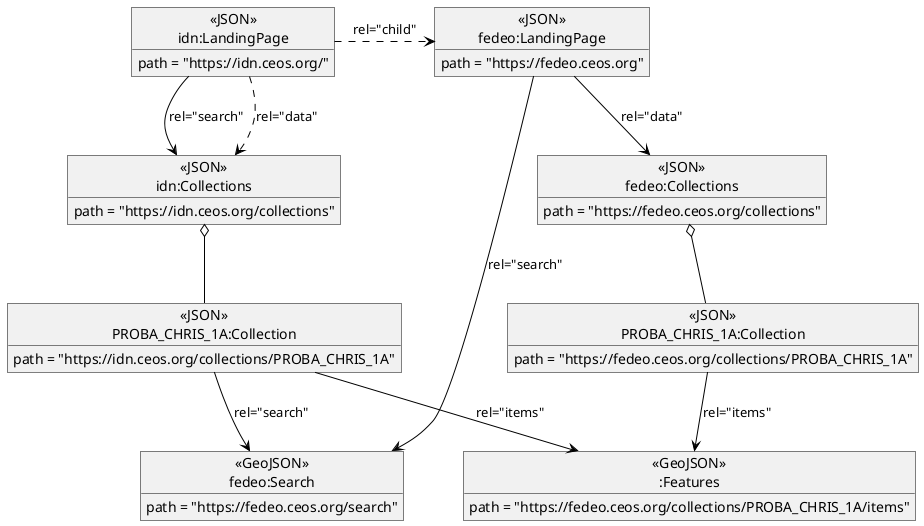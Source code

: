 @startuml

' Figure 20

skinparam componentStyle uml2
skinparam ArrowColor Black
skinparam ClassBorderColor Black
skinparam ComponentBorderColor Black
skinparam ObjectBorderColor Black

hide circle
' hide <<Resource>> circle
show <<GeoJSON>> circle




object "<<JSON>>\nidn:LandingPage" as federating_ldp {
   path = "https://idn.ceos.org/"
}



object "<<JSON>>\nidn:Collections" as federating_collections {
   path = "https://idn.ceos.org/collections"
}

federating_ldp ..> federating_collections : "rel="data""

object "<<JSON>>\nfedeo:LandingPage" as federated_ldp {
   path = "https://fedeo.ceos.org"
}

object "<<JSON>>\nfedeo:Collections" as federated_collections {
  path = "https://fedeo.ceos.org/collections"
}

object "<<GeoJSON>>\nfedeo:Search" as federated_search {
   path = "https://fedeo.ceos.org/search"
}

federated_ldp --> federated_collections : "rel="data""
federated_ldp --> federated_search : "rel="search""

federating_ldp --> federating_collections : "rel="search""

federating_ldp .right.> federated_ldp : "rel="child""


object "<<JSON>>\nPROBA_CHRIS_1A:Collection" as PROBA_CHRIS_1A {
      path = "https://fedeo.ceos.org/collections/PROBA_CHRIS_1A"
}

object "<<JSON>>\nPROBA_CHRIS_1A:Collection" as PROBA_CHRIS_1A_federating {
      path = "https://idn.ceos.org/collections/PROBA_CHRIS_1A"
}


object "<<GeoJSON>>\n:Features" as federated_items {
  path = "https://fedeo.ceos.org/collections/PROBA_CHRIS_1A/items"
}

federated_collections o-down- PROBA_CHRIS_1A

federating_collections o-down- PROBA_CHRIS_1A_federating


PROBA_CHRIS_1A --> federated_items : "rel="items""

PROBA_CHRIS_1A_federating --> federated_items : "rel="items""

PROBA_CHRIS_1A_federating --> federated_search : "rel="search""





@enduml